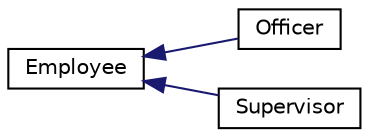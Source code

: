 digraph "Graphical Class Hierarchy"
{
 // LATEX_PDF_SIZE
  edge [fontname="Helvetica",fontsize="10",labelfontname="Helvetica",labelfontsize="10"];
  node [fontname="Helvetica",fontsize="10",shape=record];
  rankdir="LR";
  Node0 [label="Employee",height=0.2,width=0.4,color="black", fillcolor="white", style="filled",URL="$classEmployee.html",tooltip="Holds employee information."];
  Node0 -> Node1 [dir="back",color="midnightblue",fontsize="10",style="solid",fontname="Helvetica"];
  Node1 [label="Officer",height=0.2,width=0.4,color="black", fillcolor="white", style="filled",URL="$classOfficer.html",tooltip="just adds the evilness variable"];
  Node0 -> Node2 [dir="back",color="midnightblue",fontsize="10",style="solid",fontname="Helvetica"];
  Node2 [label="Supervisor",height=0.2,width=0.4,color="black", fillcolor="white", style="filled",URL="$classSupervisor.html",tooltip="holds an extra variable and pay is calculated diffrently"];
}
